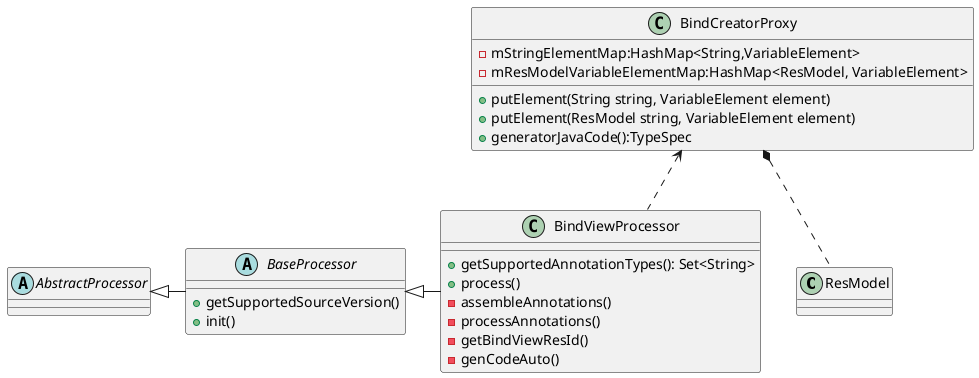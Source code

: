 @startuml

class ResModel {

}

class BindCreatorProxy {
    - mStringElementMap:HashMap<String,VariableElement>
    - mResModelVariableElementMap:HashMap<ResModel, VariableElement>

    + putElement(String string, VariableElement element)
    + putElement(ResModel string, VariableElement element)
    + generatorJavaCode():TypeSpec
}

abstract class AbstractProcessor
abstract class BaseProcessor {
    + getSupportedSourceVersion()
    + init()
}
class BindViewProcessor {
    + getSupportedAnnotationTypes(): Set<String>
    + process()
    - assembleAnnotations()
    - processAnnotations()
    - getBindViewResId()
    - genCodeAuto()
}

AbstractProcessor <|- BaseProcessor
BaseProcessor <|- BindViewProcessor

BindCreatorProxy <.. BindViewProcessor
BindCreatorProxy *.. ResModel



@enduml